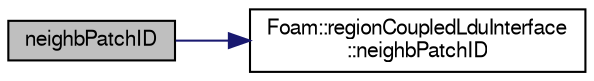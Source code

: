 digraph "neighbPatchID"
{
  bgcolor="transparent";
  edge [fontname="FreeSans",fontsize="10",labelfontname="FreeSans",labelfontsize="10"];
  node [fontname="FreeSans",fontsize="10",shape=record];
  rankdir="LR";
  Node18 [label="neighbPatchID",height=0.2,width=0.4,color="black", fillcolor="grey75", style="filled", fontcolor="black"];
  Node18 -> Node19 [color="midnightblue",fontsize="10",style="solid",fontname="FreeSans"];
  Node19 [label="Foam::regionCoupledLduInterface\l::neighbPatchID",height=0.2,width=0.4,color="black",URL="$a25170.html#a94e79331aa96c486df1af1e9aa23ef2d",tooltip="Return neighbour. "];
}
